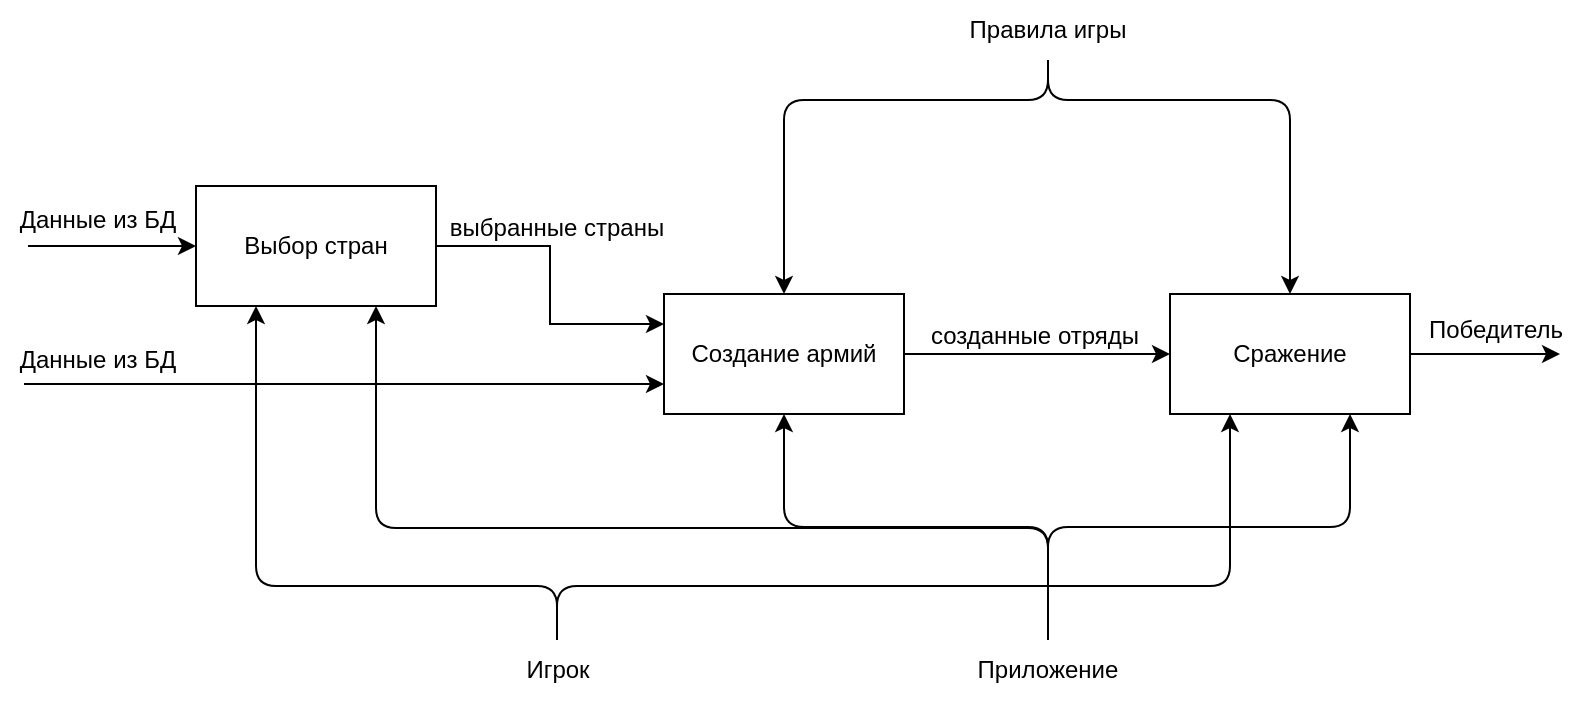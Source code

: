 <mxfile version="22.1.17" type="device">
  <diagram name="Страница — 1" id="k0wormCberqJaI0HCJ5z">
    <mxGraphModel dx="1053" dy="582" grid="0" gridSize="10" guides="1" tooltips="1" connect="1" arrows="1" fold="1" page="1" pageScale="1" pageWidth="1000" pageHeight="1000" math="0" shadow="0">
      <root>
        <mxCell id="0" />
        <mxCell id="1" parent="0" />
        <mxCell id="C7a5EqaqXwGwX4m5c6bb-1" value="Создание армий" style="rounded=0;whiteSpace=wrap;html=1;" parent="1" vertex="1">
          <mxGeometry x="397" y="209" width="120" height="60" as="geometry" />
        </mxCell>
        <mxCell id="C7a5EqaqXwGwX4m5c6bb-3" value="Сражение" style="rounded=0;whiteSpace=wrap;html=1;" parent="1" vertex="1">
          <mxGeometry x="650" y="209" width="120" height="60" as="geometry" />
        </mxCell>
        <mxCell id="IM6lNPoCi2Ox5hxflXoe-2" style="edgeStyle=orthogonalEdgeStyle;rounded=0;orthogonalLoop=1;jettySize=auto;html=1;exitX=1;exitY=0.5;exitDx=0;exitDy=0;entryX=0;entryY=0.25;entryDx=0;entryDy=0;" edge="1" parent="1" source="C7a5EqaqXwGwX4m5c6bb-4" target="C7a5EqaqXwGwX4m5c6bb-1">
          <mxGeometry relative="1" as="geometry" />
        </mxCell>
        <mxCell id="C7a5EqaqXwGwX4m5c6bb-4" value="Выбор стран" style="rounded=0;whiteSpace=wrap;html=1;" parent="1" vertex="1">
          <mxGeometry x="163" y="155" width="120" height="60" as="geometry" />
        </mxCell>
        <mxCell id="C7a5EqaqXwGwX4m5c6bb-5" value="" style="endArrow=classic;html=1;rounded=0;entryX=0;entryY=0.5;entryDx=0;entryDy=0;" parent="1" target="C7a5EqaqXwGwX4m5c6bb-4" edge="1">
          <mxGeometry width="50" height="50" relative="1" as="geometry">
            <mxPoint x="79" y="185" as="sourcePoint" />
            <mxPoint x="138" y="173" as="targetPoint" />
          </mxGeometry>
        </mxCell>
        <mxCell id="C7a5EqaqXwGwX4m5c6bb-7" value="Данные из БД" style="text;html=1;strokeColor=none;fillColor=none;align=center;verticalAlign=middle;whiteSpace=wrap;rounded=0;" parent="1" vertex="1">
          <mxGeometry x="65" y="161" width="98" height="22" as="geometry" />
        </mxCell>
        <mxCell id="C7a5EqaqXwGwX4m5c6bb-9" value="Игрок" style="text;html=1;strokeColor=none;fillColor=none;align=center;verticalAlign=middle;whiteSpace=wrap;rounded=0;" parent="1" vertex="1">
          <mxGeometry x="313.5" y="382" width="60" height="30" as="geometry" />
        </mxCell>
        <mxCell id="C7a5EqaqXwGwX4m5c6bb-10" value="" style="endArrow=classic;html=1;rounded=0;exitX=1;exitY=0.5;exitDx=0;exitDy=0;" parent="1" source="C7a5EqaqXwGwX4m5c6bb-3" edge="1">
          <mxGeometry width="50" height="50" relative="1" as="geometry">
            <mxPoint x="838" y="331" as="sourcePoint" />
            <mxPoint x="845" y="239" as="targetPoint" />
          </mxGeometry>
        </mxCell>
        <mxCell id="C7a5EqaqXwGwX4m5c6bb-11" value="Победитель" style="text;html=1;strokeColor=none;fillColor=none;align=center;verticalAlign=middle;whiteSpace=wrap;rounded=0;" parent="1" vertex="1">
          <mxGeometry x="777" y="219" width="72" height="16" as="geometry" />
        </mxCell>
        <mxCell id="C7a5EqaqXwGwX4m5c6bb-12" value="" style="endArrow=classic;html=1;rounded=1;entryX=0.5;entryY=0;entryDx=0;entryDy=0;exitX=0.5;exitY=1;exitDx=0;exitDy=0;edgeStyle=orthogonalEdgeStyle;curved=0;" parent="1" target="C7a5EqaqXwGwX4m5c6bb-3" edge="1" source="C7a5EqaqXwGwX4m5c6bb-13">
          <mxGeometry width="50" height="50" relative="1" as="geometry">
            <mxPoint x="710" y="141" as="sourcePoint" />
            <mxPoint x="716" y="161" as="targetPoint" />
            <Array as="points">
              <mxPoint x="589" y="112" />
              <mxPoint x="710" y="112" />
            </Array>
          </mxGeometry>
        </mxCell>
        <mxCell id="C7a5EqaqXwGwX4m5c6bb-13" value="Правила игры" style="text;html=1;strokeColor=none;fillColor=none;align=center;verticalAlign=middle;whiteSpace=wrap;rounded=0;" parent="1" vertex="1">
          <mxGeometry x="540" y="62" width="98" height="30" as="geometry" />
        </mxCell>
        <mxCell id="IM6lNPoCi2Ox5hxflXoe-3" value="выбранные страны" style="text;html=1;strokeColor=none;fillColor=none;align=center;verticalAlign=middle;whiteSpace=wrap;rounded=0;" vertex="1" parent="1">
          <mxGeometry x="283" y="161" width="121" height="30" as="geometry" />
        </mxCell>
        <mxCell id="IM6lNPoCi2Ox5hxflXoe-4" value="" style="endArrow=classic;html=1;rounded=0;entryX=0;entryY=0.75;entryDx=0;entryDy=0;" edge="1" parent="1" target="C7a5EqaqXwGwX4m5c6bb-1">
          <mxGeometry width="50" height="50" relative="1" as="geometry">
            <mxPoint x="77" y="254" as="sourcePoint" />
            <mxPoint x="124" y="231" as="targetPoint" />
          </mxGeometry>
        </mxCell>
        <mxCell id="IM6lNPoCi2Ox5hxflXoe-5" value="Данные из БД" style="text;html=1;strokeColor=none;fillColor=none;align=center;verticalAlign=middle;whiteSpace=wrap;rounded=0;" vertex="1" parent="1">
          <mxGeometry x="65" y="231" width="98" height="22" as="geometry" />
        </mxCell>
        <mxCell id="IM6lNPoCi2Ox5hxflXoe-6" value="" style="endArrow=classic;html=1;rounded=0;exitX=1;exitY=0.5;exitDx=0;exitDy=0;entryX=0;entryY=0.5;entryDx=0;entryDy=0;" edge="1" parent="1" source="C7a5EqaqXwGwX4m5c6bb-1" target="C7a5EqaqXwGwX4m5c6bb-3">
          <mxGeometry width="50" height="50" relative="1" as="geometry">
            <mxPoint x="621" y="315" as="sourcePoint" />
            <mxPoint x="671" y="265" as="targetPoint" />
          </mxGeometry>
        </mxCell>
        <mxCell id="IM6lNPoCi2Ox5hxflXoe-7" value="созданные отряды" style="text;html=1;strokeColor=none;fillColor=none;align=center;verticalAlign=middle;whiteSpace=wrap;rounded=0;" vertex="1" parent="1">
          <mxGeometry x="522" y="215" width="121" height="30" as="geometry" />
        </mxCell>
        <mxCell id="IM6lNPoCi2Ox5hxflXoe-8" value="" style="endArrow=classic;html=1;rounded=1;exitX=0.5;exitY=1;exitDx=0;exitDy=0;entryX=0.5;entryY=0;entryDx=0;entryDy=0;edgeStyle=orthogonalEdgeStyle;curved=0;" edge="1" parent="1" source="C7a5EqaqXwGwX4m5c6bb-13" target="C7a5EqaqXwGwX4m5c6bb-1">
          <mxGeometry width="50" height="50" relative="1" as="geometry">
            <mxPoint x="636" y="405" as="sourcePoint" />
            <mxPoint x="686" y="355" as="targetPoint" />
            <Array as="points">
              <mxPoint x="589" y="112" />
              <mxPoint x="457" y="112" />
            </Array>
          </mxGeometry>
        </mxCell>
        <mxCell id="IM6lNPoCi2Ox5hxflXoe-9" value="Приложение" style="text;html=1;strokeColor=none;fillColor=none;align=center;verticalAlign=middle;whiteSpace=wrap;rounded=0;" vertex="1" parent="1">
          <mxGeometry x="540" y="382" width="98" height="30" as="geometry" />
        </mxCell>
        <mxCell id="IM6lNPoCi2Ox5hxflXoe-10" value="" style="endArrow=classic;html=1;rounded=1;exitX=0.5;exitY=0;exitDx=0;exitDy=0;edgeStyle=orthogonalEdgeStyle;elbow=vertical;entryX=0.25;entryY=1;entryDx=0;entryDy=0;curved=0;" edge="1" parent="1" source="C7a5EqaqXwGwX4m5c6bb-9" target="C7a5EqaqXwGwX4m5c6bb-4">
          <mxGeometry width="50" height="50" relative="1" as="geometry">
            <mxPoint x="243" y="366" as="sourcePoint" />
            <mxPoint x="223" y="265" as="targetPoint" />
            <Array as="points">
              <mxPoint x="343" y="355" />
              <mxPoint x="193" y="355" />
            </Array>
          </mxGeometry>
        </mxCell>
        <mxCell id="IM6lNPoCi2Ox5hxflXoe-11" value="" style="endArrow=classic;html=1;rounded=1;exitX=0.5;exitY=0;exitDx=0;exitDy=0;entryX=0.25;entryY=1;entryDx=0;entryDy=0;edgeStyle=orthogonalEdgeStyle;curved=0;" edge="1" parent="1" source="C7a5EqaqXwGwX4m5c6bb-9" target="C7a5EqaqXwGwX4m5c6bb-3">
          <mxGeometry width="50" height="50" relative="1" as="geometry">
            <mxPoint x="494" y="357" as="sourcePoint" />
            <mxPoint x="544" y="307" as="targetPoint" />
            <Array as="points">
              <mxPoint x="343" y="355" />
              <mxPoint x="680" y="355" />
            </Array>
          </mxGeometry>
        </mxCell>
        <mxCell id="IM6lNPoCi2Ox5hxflXoe-12" value="" style="endArrow=classic;html=1;rounded=1;exitX=0.5;exitY=0;exitDx=0;exitDy=0;entryX=0.75;entryY=1;entryDx=0;entryDy=0;edgeStyle=orthogonalEdgeStyle;curved=0;" edge="1" parent="1" source="IM6lNPoCi2Ox5hxflXoe-9" target="C7a5EqaqXwGwX4m5c6bb-3">
          <mxGeometry width="50" height="50" relative="1" as="geometry">
            <mxPoint x="741" y="410" as="sourcePoint" />
            <mxPoint x="791" y="360" as="targetPoint" />
          </mxGeometry>
        </mxCell>
        <mxCell id="IM6lNPoCi2Ox5hxflXoe-13" value="" style="endArrow=classic;html=1;rounded=1;entryX=0.5;entryY=1;entryDx=0;entryDy=0;exitX=0.5;exitY=0;exitDx=0;exitDy=0;edgeStyle=orthogonalEdgeStyle;curved=0;" edge="1" parent="1" source="IM6lNPoCi2Ox5hxflXoe-9" target="C7a5EqaqXwGwX4m5c6bb-1">
          <mxGeometry width="50" height="50" relative="1" as="geometry">
            <mxPoint x="709" y="458" as="sourcePoint" />
            <mxPoint x="759" y="408" as="targetPoint" />
          </mxGeometry>
        </mxCell>
        <mxCell id="IM6lNPoCi2Ox5hxflXoe-14" value="" style="endArrow=classic;html=1;rounded=1;entryX=0.75;entryY=1;entryDx=0;entryDy=0;exitX=0.5;exitY=0;exitDx=0;exitDy=0;edgeStyle=orthogonalEdgeStyle;curved=0;" edge="1" parent="1" source="IM6lNPoCi2Ox5hxflXoe-9" target="C7a5EqaqXwGwX4m5c6bb-4">
          <mxGeometry width="50" height="50" relative="1" as="geometry">
            <mxPoint x="706" y="434" as="sourcePoint" />
            <mxPoint x="756" y="384" as="targetPoint" />
            <Array as="points">
              <mxPoint x="589" y="326" />
              <mxPoint x="253" y="326" />
            </Array>
          </mxGeometry>
        </mxCell>
      </root>
    </mxGraphModel>
  </diagram>
</mxfile>
